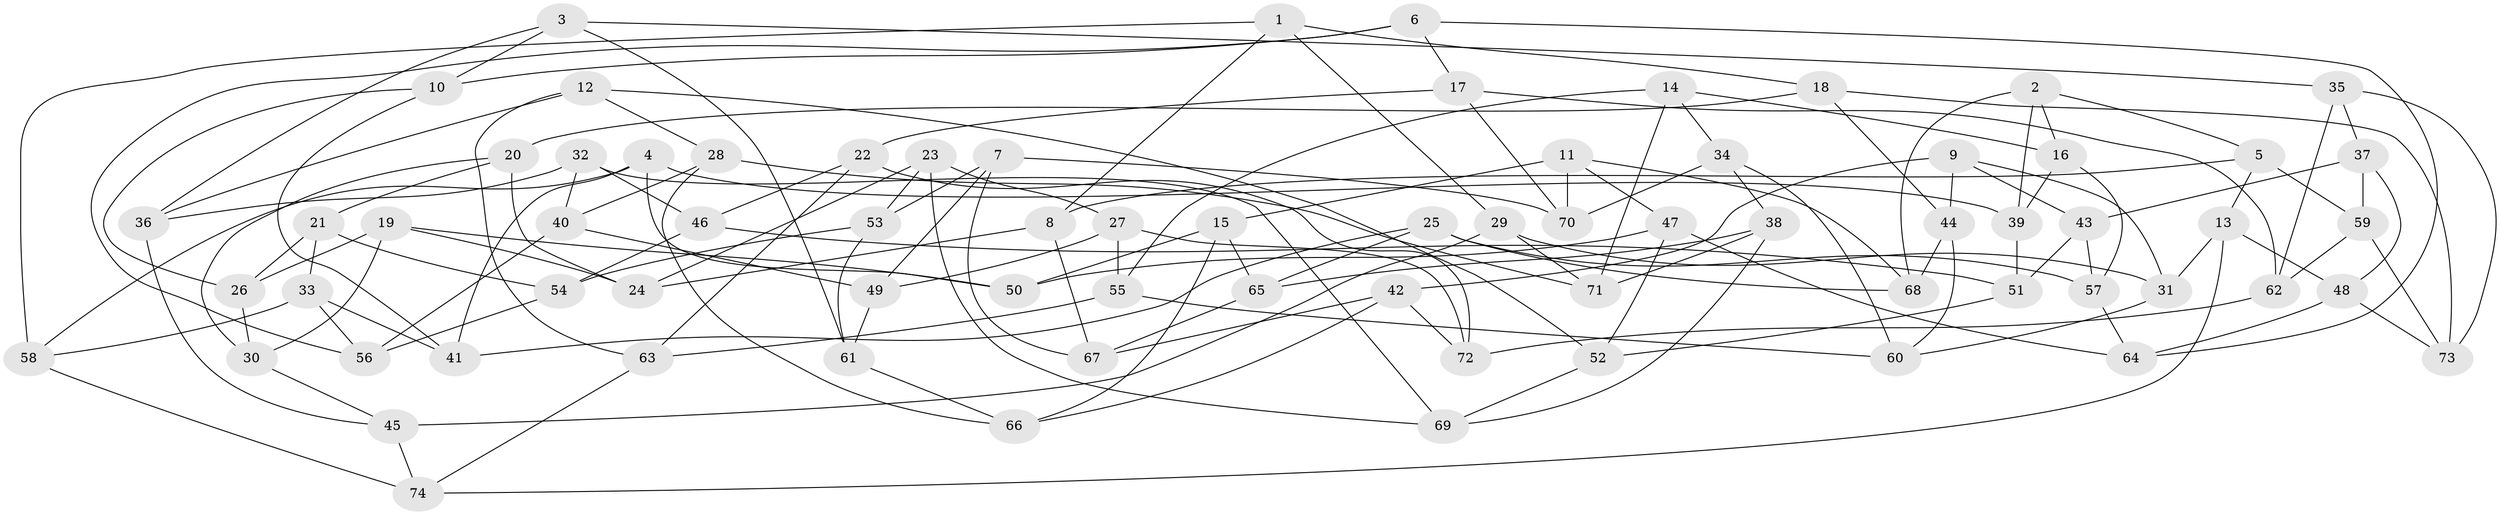 // Generated by graph-tools (version 1.1) at 2025/16/03/09/25 04:16:13]
// undirected, 74 vertices, 148 edges
graph export_dot {
graph [start="1"]
  node [color=gray90,style=filled];
  1;
  2;
  3;
  4;
  5;
  6;
  7;
  8;
  9;
  10;
  11;
  12;
  13;
  14;
  15;
  16;
  17;
  18;
  19;
  20;
  21;
  22;
  23;
  24;
  25;
  26;
  27;
  28;
  29;
  30;
  31;
  32;
  33;
  34;
  35;
  36;
  37;
  38;
  39;
  40;
  41;
  42;
  43;
  44;
  45;
  46;
  47;
  48;
  49;
  50;
  51;
  52;
  53;
  54;
  55;
  56;
  57;
  58;
  59;
  60;
  61;
  62;
  63;
  64;
  65;
  66;
  67;
  68;
  69;
  70;
  71;
  72;
  73;
  74;
  1 -- 18;
  1 -- 29;
  1 -- 58;
  1 -- 8;
  2 -- 5;
  2 -- 16;
  2 -- 68;
  2 -- 39;
  3 -- 61;
  3 -- 10;
  3 -- 36;
  3 -- 35;
  4 -- 39;
  4 -- 41;
  4 -- 50;
  4 -- 58;
  5 -- 59;
  5 -- 13;
  5 -- 8;
  6 -- 10;
  6 -- 56;
  6 -- 64;
  6 -- 17;
  7 -- 67;
  7 -- 70;
  7 -- 53;
  7 -- 49;
  8 -- 24;
  8 -- 67;
  9 -- 43;
  9 -- 31;
  9 -- 44;
  9 -- 42;
  10 -- 26;
  10 -- 41;
  11 -- 15;
  11 -- 47;
  11 -- 70;
  11 -- 68;
  12 -- 63;
  12 -- 52;
  12 -- 36;
  12 -- 28;
  13 -- 31;
  13 -- 74;
  13 -- 48;
  14 -- 34;
  14 -- 55;
  14 -- 16;
  14 -- 71;
  15 -- 50;
  15 -- 65;
  15 -- 66;
  16 -- 57;
  16 -- 39;
  17 -- 62;
  17 -- 22;
  17 -- 70;
  18 -- 20;
  18 -- 44;
  18 -- 73;
  19 -- 26;
  19 -- 30;
  19 -- 24;
  19 -- 50;
  20 -- 21;
  20 -- 30;
  20 -- 24;
  21 -- 33;
  21 -- 26;
  21 -- 54;
  22 -- 46;
  22 -- 63;
  22 -- 72;
  23 -- 24;
  23 -- 69;
  23 -- 27;
  23 -- 53;
  25 -- 41;
  25 -- 65;
  25 -- 57;
  25 -- 68;
  26 -- 30;
  27 -- 55;
  27 -- 49;
  27 -- 72;
  28 -- 66;
  28 -- 71;
  28 -- 40;
  29 -- 31;
  29 -- 71;
  29 -- 45;
  30 -- 45;
  31 -- 60;
  32 -- 46;
  32 -- 69;
  32 -- 40;
  32 -- 36;
  33 -- 41;
  33 -- 58;
  33 -- 56;
  34 -- 70;
  34 -- 60;
  34 -- 38;
  35 -- 73;
  35 -- 37;
  35 -- 62;
  36 -- 45;
  37 -- 48;
  37 -- 43;
  37 -- 59;
  38 -- 65;
  38 -- 69;
  38 -- 71;
  39 -- 51;
  40 -- 56;
  40 -- 49;
  42 -- 66;
  42 -- 72;
  42 -- 67;
  43 -- 57;
  43 -- 51;
  44 -- 68;
  44 -- 60;
  45 -- 74;
  46 -- 51;
  46 -- 54;
  47 -- 52;
  47 -- 50;
  47 -- 64;
  48 -- 64;
  48 -- 73;
  49 -- 61;
  51 -- 52;
  52 -- 69;
  53 -- 54;
  53 -- 61;
  54 -- 56;
  55 -- 63;
  55 -- 60;
  57 -- 64;
  58 -- 74;
  59 -- 62;
  59 -- 73;
  61 -- 66;
  62 -- 72;
  63 -- 74;
  65 -- 67;
}

